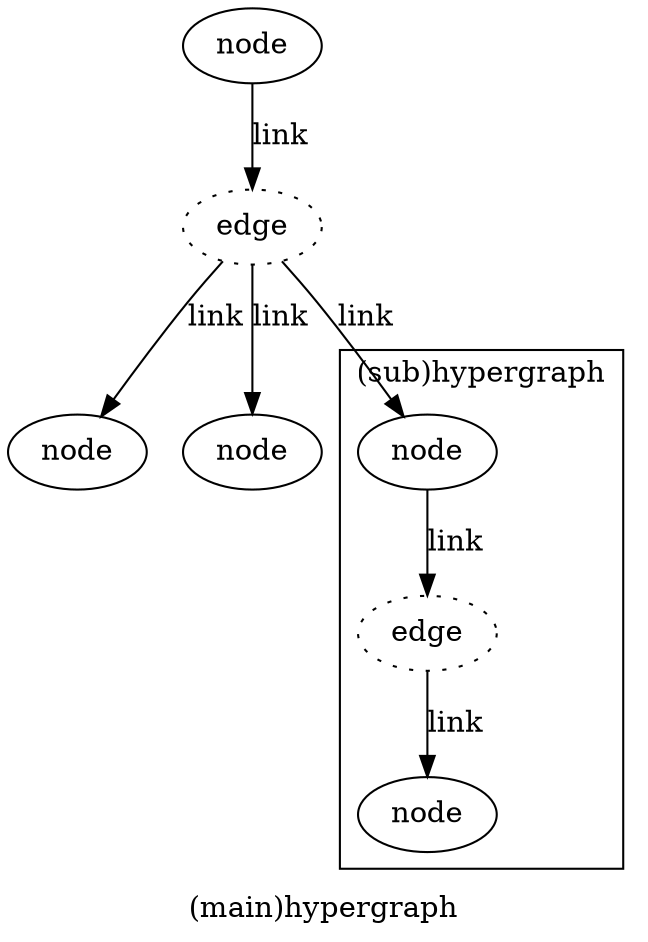 strict digraph "[]" {
	label = "(main)hypergraph";
	"[0]" [label="node"];
	"[1]" [label="node"];
	"[5]" [label="node"];
	"[2]" [style = dotted, label="edge"];
	"[0]" -> "[2]" [label="link"];
	"[2]" -> "[1]" [label="link"];
	"[2]" -> "[5]" [label="link"];
	"[2]" -> "[7, 0]" [label="link"];
subgraph "cluster_[7]" {
	label = "(sub)hypergraph";
	"[7, 0]" [label="node"];
	"[7, 1]" [label="node"];
	"[7, 2]" [style = dotted, label="edge"];
	"[7, 0]" -> "[7, 2]" [label="link"];
	"[7, 2]" -> "[7, 1]" [label="link"];
}
}
